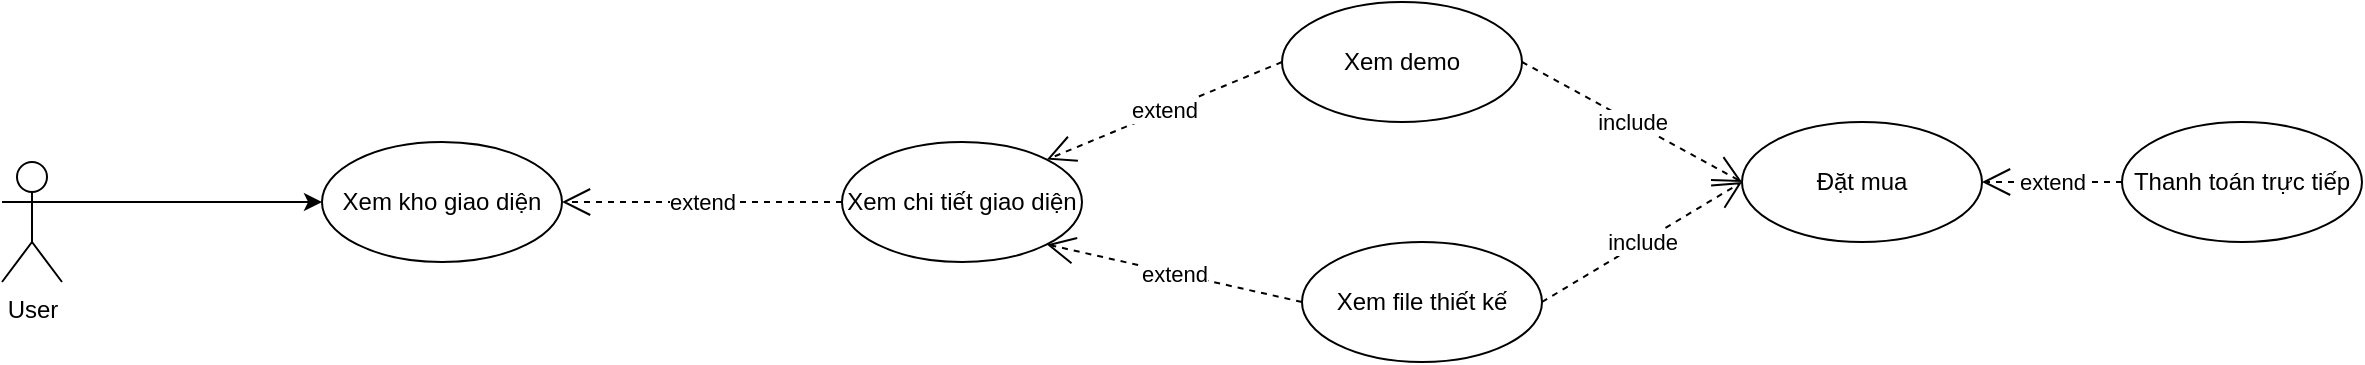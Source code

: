 <mxfile version="13.8.0" type="github">
  <diagram id="i7z6EnP_eaary5oCkwnf" name="Page-1">
    <mxGraphModel dx="1106" dy="635" grid="1" gridSize="10" guides="1" tooltips="1" connect="1" arrows="1" fold="1" page="1" pageScale="1" pageWidth="1920" pageHeight="1200" math="0" shadow="0">
      <root>
        <mxCell id="0" />
        <mxCell id="1" parent="0" />
        <mxCell id="FRa2Onn5CMNMO9TeJyTO-1" value="User" style="shape=umlActor;verticalLabelPosition=bottom;verticalAlign=top;html=1;outlineConnect=0;" vertex="1" parent="1">
          <mxGeometry x="30" y="290" width="30" height="60" as="geometry" />
        </mxCell>
        <mxCell id="FRa2Onn5CMNMO9TeJyTO-2" value="Xem kho giao diện" style="ellipse;whiteSpace=wrap;html=1;" vertex="1" parent="1">
          <mxGeometry x="190" y="280" width="120" height="60" as="geometry" />
        </mxCell>
        <mxCell id="FRa2Onn5CMNMO9TeJyTO-3" value="Xem chi tiết giao diện" style="ellipse;whiteSpace=wrap;html=1;" vertex="1" parent="1">
          <mxGeometry x="450" y="280" width="120" height="60" as="geometry" />
        </mxCell>
        <mxCell id="FRa2Onn5CMNMO9TeJyTO-4" value="Xem demo" style="ellipse;whiteSpace=wrap;html=1;" vertex="1" parent="1">
          <mxGeometry x="670" y="210" width="120" height="60" as="geometry" />
        </mxCell>
        <mxCell id="FRa2Onn5CMNMO9TeJyTO-5" value="Đặt mua" style="ellipse;whiteSpace=wrap;html=1;" vertex="1" parent="1">
          <mxGeometry x="900" y="270" width="120" height="60" as="geometry" />
        </mxCell>
        <mxCell id="FRa2Onn5CMNMO9TeJyTO-6" value="Thanh toán trực tiếp" style="ellipse;whiteSpace=wrap;html=1;" vertex="1" parent="1">
          <mxGeometry x="1090" y="270" width="120" height="60" as="geometry" />
        </mxCell>
        <mxCell id="FRa2Onn5CMNMO9TeJyTO-7" value="extend" style="endArrow=open;endSize=12;dashed=1;html=1;exitX=0;exitY=0.5;exitDx=0;exitDy=0;entryX=1;entryY=0.5;entryDx=0;entryDy=0;" edge="1" parent="1" source="FRa2Onn5CMNMO9TeJyTO-3" target="FRa2Onn5CMNMO9TeJyTO-2">
          <mxGeometry width="160" relative="1" as="geometry">
            <mxPoint x="450" y="330" as="sourcePoint" />
            <mxPoint x="610" y="330" as="targetPoint" />
          </mxGeometry>
        </mxCell>
        <mxCell id="FRa2Onn5CMNMO9TeJyTO-8" value="extend" style="endArrow=open;endSize=12;dashed=1;html=1;exitX=0;exitY=0.5;exitDx=0;exitDy=0;entryX=1;entryY=0;entryDx=0;entryDy=0;" edge="1" parent="1" source="FRa2Onn5CMNMO9TeJyTO-4" target="FRa2Onn5CMNMO9TeJyTO-3">
          <mxGeometry width="160" relative="1" as="geometry">
            <mxPoint x="460" y="320" as="sourcePoint" />
            <mxPoint x="320" y="320" as="targetPoint" />
          </mxGeometry>
        </mxCell>
        <mxCell id="FRa2Onn5CMNMO9TeJyTO-10" value="extend" style="endArrow=open;endSize=12;dashed=1;html=1;exitX=0;exitY=0.5;exitDx=0;exitDy=0;entryX=1;entryY=0.5;entryDx=0;entryDy=0;" edge="1" parent="1" source="FRa2Onn5CMNMO9TeJyTO-6" target="FRa2Onn5CMNMO9TeJyTO-5">
          <mxGeometry width="160" relative="1" as="geometry">
            <mxPoint x="690" y="380" as="sourcePoint" />
            <mxPoint x="562.426" y="341.213" as="targetPoint" />
          </mxGeometry>
        </mxCell>
        <mxCell id="FRa2Onn5CMNMO9TeJyTO-11" value="" style="endArrow=classic;html=1;exitX=1;exitY=0.333;exitDx=0;exitDy=0;exitPerimeter=0;entryX=0;entryY=0.5;entryDx=0;entryDy=0;" edge="1" parent="1" source="FRa2Onn5CMNMO9TeJyTO-1" target="FRa2Onn5CMNMO9TeJyTO-2">
          <mxGeometry width="50" height="50" relative="1" as="geometry">
            <mxPoint x="510" y="350" as="sourcePoint" />
            <mxPoint x="560" y="300" as="targetPoint" />
          </mxGeometry>
        </mxCell>
        <mxCell id="FRa2Onn5CMNMO9TeJyTO-13" value="Xem file thiết kế" style="ellipse;whiteSpace=wrap;html=1;" vertex="1" parent="1">
          <mxGeometry x="680" y="330" width="120" height="60" as="geometry" />
        </mxCell>
        <mxCell id="FRa2Onn5CMNMO9TeJyTO-14" value="extend" style="endArrow=open;endSize=12;dashed=1;html=1;exitX=0;exitY=0.5;exitDx=0;exitDy=0;entryX=1;entryY=1;entryDx=0;entryDy=0;" edge="1" parent="1" source="FRa2Onn5CMNMO9TeJyTO-13" target="FRa2Onn5CMNMO9TeJyTO-3">
          <mxGeometry width="160" relative="1" as="geometry">
            <mxPoint x="680" y="250" as="sourcePoint" />
            <mxPoint x="562.426" y="298.787" as="targetPoint" />
          </mxGeometry>
        </mxCell>
        <mxCell id="FRa2Onn5CMNMO9TeJyTO-16" value="include" style="endArrow=open;endSize=12;dashed=1;html=1;exitX=1;exitY=0.5;exitDx=0;exitDy=0;entryX=0;entryY=0.5;entryDx=0;entryDy=0;" edge="1" parent="1" source="FRa2Onn5CMNMO9TeJyTO-4" target="FRa2Onn5CMNMO9TeJyTO-5">
          <mxGeometry width="160" relative="1" as="geometry">
            <mxPoint x="680" y="250" as="sourcePoint" />
            <mxPoint x="562.426" y="298.787" as="targetPoint" />
            <Array as="points" />
          </mxGeometry>
        </mxCell>
        <mxCell id="FRa2Onn5CMNMO9TeJyTO-17" value="include" style="endArrow=open;endSize=12;dashed=1;html=1;exitX=1;exitY=0.5;exitDx=0;exitDy=0;entryX=0;entryY=0.5;entryDx=0;entryDy=0;" edge="1" parent="1" source="FRa2Onn5CMNMO9TeJyTO-13" target="FRa2Onn5CMNMO9TeJyTO-5">
          <mxGeometry width="160" relative="1" as="geometry">
            <mxPoint x="800" y="250" as="sourcePoint" />
            <mxPoint x="910" y="310" as="targetPoint" />
            <Array as="points" />
          </mxGeometry>
        </mxCell>
      </root>
    </mxGraphModel>
  </diagram>
</mxfile>
